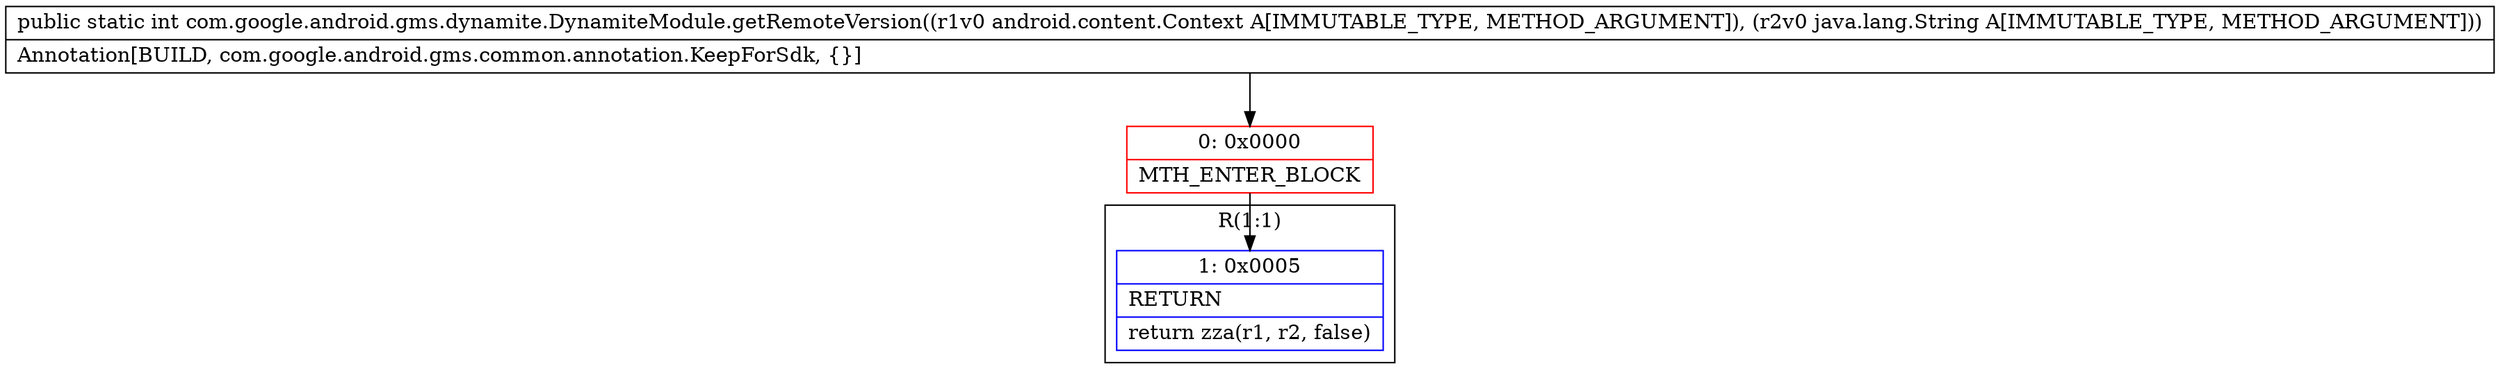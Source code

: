 digraph "CFG forcom.google.android.gms.dynamite.DynamiteModule.getRemoteVersion(Landroid\/content\/Context;Ljava\/lang\/String;)I" {
subgraph cluster_Region_687361729 {
label = "R(1:1)";
node [shape=record,color=blue];
Node_1 [shape=record,label="{1\:\ 0x0005|RETURN\l|return zza(r1, r2, false)\l}"];
}
Node_0 [shape=record,color=red,label="{0\:\ 0x0000|MTH_ENTER_BLOCK\l}"];
MethodNode[shape=record,label="{public static int com.google.android.gms.dynamite.DynamiteModule.getRemoteVersion((r1v0 android.content.Context A[IMMUTABLE_TYPE, METHOD_ARGUMENT]), (r2v0 java.lang.String A[IMMUTABLE_TYPE, METHOD_ARGUMENT]))  | Annotation[BUILD, com.google.android.gms.common.annotation.KeepForSdk, \{\}]\l}"];
MethodNode -> Node_0;
Node_0 -> Node_1;
}

